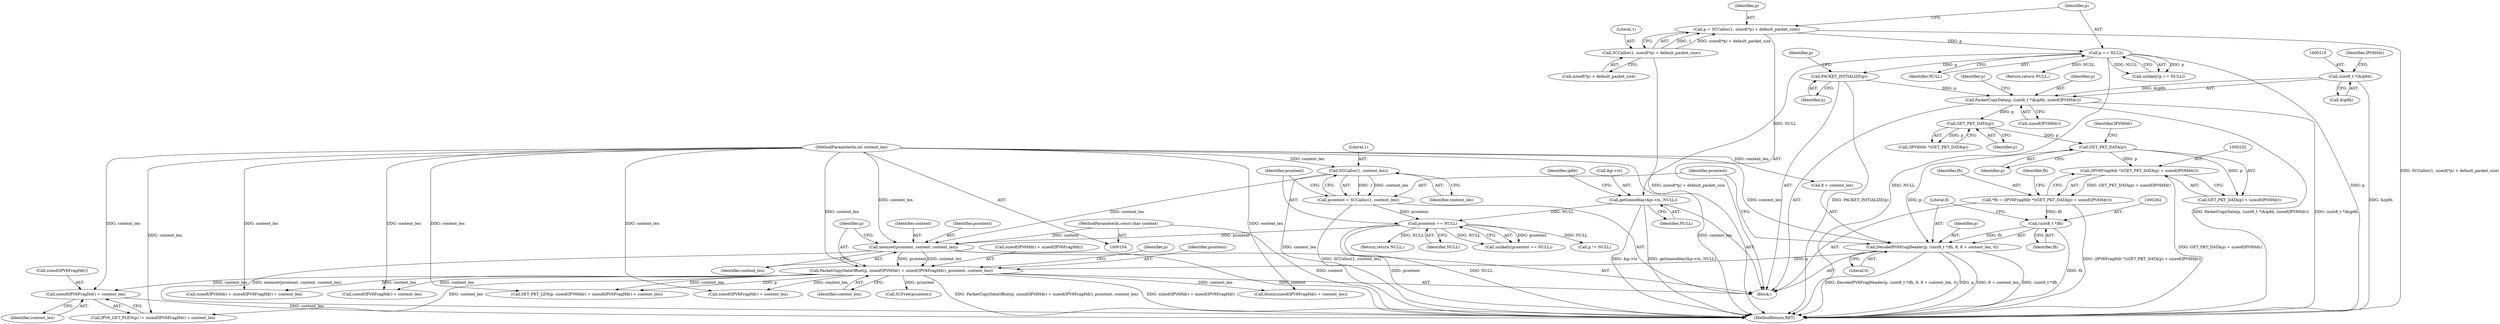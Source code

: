 digraph "1_suricata_4a04f814b15762eb446a5ead4d69d021512df6f8_13@API" {
"1000344" [label="(Call,sizeof(IPV6FragHdr) + content_len)"];
"1000109" [label="(MethodParameterIn,int content_len)"];
"1000285" [label="(Call,PacketCopyDataOffset(p, sizeof(IPV6Hdr) + sizeof(IPV6FragHdr), pcontent, content_len))"];
"1000259" [label="(Call,DecodeIPV6FragHeader(p, (uint8_t *)fh, 8, 8 + content_len, 0))"];
"1000234" [label="(Call,GET_PKT_DATA(p))"];
"1000221" [label="(Call,GET_PKT_DATA(p))"];
"1000207" [label="(Call,PacketCopyData(p, (uint8_t *)&ip6h, sizeof(IPV6Hdr)))"];
"1000133" [label="(Call,PACKET_INITIALIZE(p))"];
"1000128" [label="(Call,p == NULL)"];
"1000117" [label="(Call,p = SCCalloc(1, sizeof(*p) + default_packet_size))"];
"1000119" [label="(Call,SCCalloc(1, sizeof(*p) + default_packet_size))"];
"1000209" [label="(Call,(uint8_t *)&ip6h)"];
"1000261" [label="(Call,(uint8_t *)fh)"];
"1000229" [label="(Call,*fh = (IPV6FragHdr *)(GET_PKT_DATA(p) + sizeof(IPV6Hdr)))"];
"1000231" [label="(Call,(IPV6FragHdr *)(GET_PKT_DATA(p) + sizeof(IPV6Hdr)))"];
"1000281" [label="(Call,memset(pcontent, content, content_len))"];
"1000276" [label="(Call,pcontent == NULL)"];
"1000269" [label="(Call,pcontent = SCCalloc(1, content_len))"];
"1000271" [label="(Call,SCCalloc(1, content_len))"];
"1000135" [label="(Call,gettimeofday(&p->ts, NULL))"];
"1000108" [label="(MethodParameterIn,const char content)"];
"1000271" [label="(Call,SCCalloc(1, content_len))"];
"1000140" [label="(Identifier,NULL)"];
"1000281" [label="(Call,memset(pcontent, content, content_len))"];
"1000311" [label="(Call,htons(sizeof(IPV6FragHdr) + content_len))"];
"1000260" [label="(Identifier,p)"];
"1000273" [label="(Identifier,content_len)"];
"1000292" [label="(Identifier,pcontent)"];
"1000345" [label="(Call,sizeof(IPV6FragHdr))"];
"1000231" [label="(Call,(IPV6FragHdr *)(GET_PKT_DATA(p) + sizeof(IPV6Hdr)))"];
"1000219" [label="(Call,(IPV6Hdr *)GET_PKT_DATA(p))"];
"1000276" [label="(Call,pcontent == NULL)"];
"1000275" [label="(Call,unlikely(pcontent == NULL))"];
"1000299" [label="(Call,sizeof(IPV6FragHdr) + content_len)"];
"1000230" [label="(Identifier,fh)"];
"1000229" [label="(Call,*fh = (IPV6FragHdr *)(GET_PKT_DATA(p) + sizeof(IPV6Hdr)))"];
"1000269" [label="(Call,pcontent = SCCalloc(1, content_len))"];
"1000237" [label="(Identifier,IPV6Hdr)"];
"1000296" [label="(Call,sizeof(IPV6Hdr) + sizeof(IPV6FragHdr) + content_len)"];
"1000235" [label="(Identifier,p)"];
"1000222" [label="(Identifier,p)"];
"1000263" [label="(Identifier,fh)"];
"1000284" [label="(Identifier,content_len)"];
"1000347" [label="(Identifier,content_len)"];
"1000214" [label="(Identifier,IPV6Hdr)"];
"1000293" [label="(Identifier,content_len)"];
"1000270" [label="(Identifier,pcontent)"];
"1000233" [label="(Call,GET_PKT_DATA(p) + sizeof(IPV6Hdr))"];
"1000118" [label="(Identifier,p)"];
"1000363" [label="(MethodReturn,RET)"];
"1000303" [label="(Call,SCFree(pcontent))"];
"1000207" [label="(Call,PacketCopyData(p, (uint8_t *)&ip6h, sizeof(IPV6Hdr)))"];
"1000286" [label="(Identifier,p)"];
"1000213" [label="(Call,sizeof(IPV6Hdr))"];
"1000128" [label="(Call,p == NULL)"];
"1000108" [label="(MethodParameterIn,const char content)"];
"1000279" [label="(Return,return NULL;)"];
"1000133" [label="(Call,PACKET_INITIALIZE(p))"];
"1000344" [label="(Call,sizeof(IPV6FragHdr) + content_len)"];
"1000294" [label="(Call,SET_PKT_LEN(p, sizeof(IPV6Hdr) + sizeof(IPV6FragHdr) + content_len))"];
"1000221" [label="(Call,GET_PKT_DATA(p))"];
"1000208" [label="(Identifier,p)"];
"1000209" [label="(Call,(uint8_t *)&ip6h)"];
"1000283" [label="(Identifier,content)"];
"1000109" [label="(MethodParameterIn,int content_len)"];
"1000110" [label="(Block,)"];
"1000287" [label="(Call,sizeof(IPV6Hdr) + sizeof(IPV6FragHdr))"];
"1000131" [label="(Return,return NULL;)"];
"1000136" [label="(Call,&p->ts)"];
"1000278" [label="(Identifier,NULL)"];
"1000264" [label="(Literal,8)"];
"1000261" [label="(Call,(uint8_t *)fh)"];
"1000138" [label="(Identifier,p)"];
"1000129" [label="(Identifier,p)"];
"1000240" [label="(Identifier,fh)"];
"1000312" [label="(Call,sizeof(IPV6FragHdr) + content_len)"];
"1000217" [label="(Identifier,p)"];
"1000121" [label="(Call,sizeof(*p) + default_packet_size)"];
"1000143" [label="(Identifier,ip6h)"];
"1000295" [label="(Identifier,p)"];
"1000265" [label="(Call,8 + content_len)"];
"1000341" [label="(Call,IPV6_GET_PLEN(p) != sizeof(IPV6FragHdr) + content_len)"];
"1000130" [label="(Identifier,NULL)"];
"1000135" [label="(Call,gettimeofday(&p->ts, NULL))"];
"1000285" [label="(Call,PacketCopyDataOffset(p, sizeof(IPV6Hdr) + sizeof(IPV6FragHdr), pcontent, content_len))"];
"1000134" [label="(Identifier,p)"];
"1000282" [label="(Identifier,pcontent)"];
"1000259" [label="(Call,DecodeIPV6FragHeader(p, (uint8_t *)fh, 8, 8 + content_len, 0))"];
"1000234" [label="(Call,GET_PKT_DATA(p))"];
"1000127" [label="(Call,unlikely(p == NULL))"];
"1000356" [label="(Call,p != NULL)"];
"1000277" [label="(Identifier,pcontent)"];
"1000117" [label="(Call,p = SCCalloc(1, sizeof(*p) + default_packet_size))"];
"1000120" [label="(Literal,1)"];
"1000272" [label="(Literal,1)"];
"1000119" [label="(Call,SCCalloc(1, sizeof(*p) + default_packet_size))"];
"1000211" [label="(Call,&ip6h)"];
"1000268" [label="(Literal,0)"];
"1000344" -> "1000341"  [label="AST: "];
"1000344" -> "1000347"  [label="CFG: "];
"1000345" -> "1000344"  [label="AST: "];
"1000347" -> "1000344"  [label="AST: "];
"1000341" -> "1000344"  [label="CFG: "];
"1000344" -> "1000363"  [label="DDG: content_len"];
"1000109" -> "1000344"  [label="DDG: content_len"];
"1000285" -> "1000344"  [label="DDG: content_len"];
"1000109" -> "1000104"  [label="AST: "];
"1000109" -> "1000363"  [label="DDG: content_len"];
"1000109" -> "1000259"  [label="DDG: content_len"];
"1000109" -> "1000265"  [label="DDG: content_len"];
"1000109" -> "1000271"  [label="DDG: content_len"];
"1000109" -> "1000281"  [label="DDG: content_len"];
"1000109" -> "1000285"  [label="DDG: content_len"];
"1000109" -> "1000294"  [label="DDG: content_len"];
"1000109" -> "1000296"  [label="DDG: content_len"];
"1000109" -> "1000299"  [label="DDG: content_len"];
"1000109" -> "1000311"  [label="DDG: content_len"];
"1000109" -> "1000312"  [label="DDG: content_len"];
"1000109" -> "1000341"  [label="DDG: content_len"];
"1000285" -> "1000110"  [label="AST: "];
"1000285" -> "1000293"  [label="CFG: "];
"1000286" -> "1000285"  [label="AST: "];
"1000287" -> "1000285"  [label="AST: "];
"1000292" -> "1000285"  [label="AST: "];
"1000293" -> "1000285"  [label="AST: "];
"1000295" -> "1000285"  [label="CFG: "];
"1000285" -> "1000363"  [label="DDG: PacketCopyDataOffset(p, sizeof(IPV6Hdr) + sizeof(IPV6FragHdr), pcontent, content_len)"];
"1000285" -> "1000363"  [label="DDG: sizeof(IPV6Hdr) + sizeof(IPV6FragHdr)"];
"1000259" -> "1000285"  [label="DDG: p"];
"1000281" -> "1000285"  [label="DDG: pcontent"];
"1000281" -> "1000285"  [label="DDG: content_len"];
"1000285" -> "1000294"  [label="DDG: p"];
"1000285" -> "1000294"  [label="DDG: content_len"];
"1000285" -> "1000296"  [label="DDG: content_len"];
"1000285" -> "1000299"  [label="DDG: content_len"];
"1000285" -> "1000303"  [label="DDG: pcontent"];
"1000285" -> "1000311"  [label="DDG: content_len"];
"1000285" -> "1000312"  [label="DDG: content_len"];
"1000285" -> "1000341"  [label="DDG: content_len"];
"1000259" -> "1000110"  [label="AST: "];
"1000259" -> "1000268"  [label="CFG: "];
"1000260" -> "1000259"  [label="AST: "];
"1000261" -> "1000259"  [label="AST: "];
"1000264" -> "1000259"  [label="AST: "];
"1000265" -> "1000259"  [label="AST: "];
"1000268" -> "1000259"  [label="AST: "];
"1000270" -> "1000259"  [label="CFG: "];
"1000259" -> "1000363"  [label="DDG: DecodeIPV6FragHeader(p, (uint8_t *)fh, 8, 8 + content_len, 0)"];
"1000259" -> "1000363"  [label="DDG: p"];
"1000259" -> "1000363"  [label="DDG: 8 + content_len"];
"1000259" -> "1000363"  [label="DDG: (uint8_t *)fh"];
"1000234" -> "1000259"  [label="DDG: p"];
"1000261" -> "1000259"  [label="DDG: fh"];
"1000234" -> "1000233"  [label="AST: "];
"1000234" -> "1000235"  [label="CFG: "];
"1000235" -> "1000234"  [label="AST: "];
"1000237" -> "1000234"  [label="CFG: "];
"1000234" -> "1000231"  [label="DDG: p"];
"1000234" -> "1000233"  [label="DDG: p"];
"1000221" -> "1000234"  [label="DDG: p"];
"1000221" -> "1000219"  [label="AST: "];
"1000221" -> "1000222"  [label="CFG: "];
"1000222" -> "1000221"  [label="AST: "];
"1000219" -> "1000221"  [label="CFG: "];
"1000221" -> "1000219"  [label="DDG: p"];
"1000207" -> "1000221"  [label="DDG: p"];
"1000207" -> "1000110"  [label="AST: "];
"1000207" -> "1000213"  [label="CFG: "];
"1000208" -> "1000207"  [label="AST: "];
"1000209" -> "1000207"  [label="AST: "];
"1000213" -> "1000207"  [label="AST: "];
"1000217" -> "1000207"  [label="CFG: "];
"1000207" -> "1000363"  [label="DDG: (uint8_t *)&ip6h"];
"1000207" -> "1000363"  [label="DDG: PacketCopyData(p, (uint8_t *)&ip6h, sizeof(IPV6Hdr))"];
"1000133" -> "1000207"  [label="DDG: p"];
"1000209" -> "1000207"  [label="DDG: &ip6h"];
"1000133" -> "1000110"  [label="AST: "];
"1000133" -> "1000134"  [label="CFG: "];
"1000134" -> "1000133"  [label="AST: "];
"1000138" -> "1000133"  [label="CFG: "];
"1000133" -> "1000363"  [label="DDG: PACKET_INITIALIZE(p)"];
"1000128" -> "1000133"  [label="DDG: p"];
"1000128" -> "1000127"  [label="AST: "];
"1000128" -> "1000130"  [label="CFG: "];
"1000129" -> "1000128"  [label="AST: "];
"1000130" -> "1000128"  [label="AST: "];
"1000127" -> "1000128"  [label="CFG: "];
"1000128" -> "1000363"  [label="DDG: NULL"];
"1000128" -> "1000363"  [label="DDG: p"];
"1000128" -> "1000127"  [label="DDG: p"];
"1000128" -> "1000127"  [label="DDG: NULL"];
"1000117" -> "1000128"  [label="DDG: p"];
"1000128" -> "1000131"  [label="DDG: NULL"];
"1000128" -> "1000135"  [label="DDG: NULL"];
"1000117" -> "1000110"  [label="AST: "];
"1000117" -> "1000119"  [label="CFG: "];
"1000118" -> "1000117"  [label="AST: "];
"1000119" -> "1000117"  [label="AST: "];
"1000129" -> "1000117"  [label="CFG: "];
"1000117" -> "1000363"  [label="DDG: SCCalloc(1, sizeof(*p) + default_packet_size)"];
"1000119" -> "1000117"  [label="DDG: 1"];
"1000119" -> "1000117"  [label="DDG: sizeof(*p) + default_packet_size"];
"1000119" -> "1000121"  [label="CFG: "];
"1000120" -> "1000119"  [label="AST: "];
"1000121" -> "1000119"  [label="AST: "];
"1000119" -> "1000363"  [label="DDG: sizeof(*p) + default_packet_size"];
"1000209" -> "1000211"  [label="CFG: "];
"1000210" -> "1000209"  [label="AST: "];
"1000211" -> "1000209"  [label="AST: "];
"1000214" -> "1000209"  [label="CFG: "];
"1000209" -> "1000363"  [label="DDG: &ip6h"];
"1000261" -> "1000263"  [label="CFG: "];
"1000262" -> "1000261"  [label="AST: "];
"1000263" -> "1000261"  [label="AST: "];
"1000264" -> "1000261"  [label="CFG: "];
"1000261" -> "1000363"  [label="DDG: fh"];
"1000229" -> "1000261"  [label="DDG: fh"];
"1000229" -> "1000110"  [label="AST: "];
"1000229" -> "1000231"  [label="CFG: "];
"1000230" -> "1000229"  [label="AST: "];
"1000231" -> "1000229"  [label="AST: "];
"1000240" -> "1000229"  [label="CFG: "];
"1000229" -> "1000363"  [label="DDG: (IPV6FragHdr *)(GET_PKT_DATA(p) + sizeof(IPV6Hdr))"];
"1000231" -> "1000229"  [label="DDG: GET_PKT_DATA(p) + sizeof(IPV6Hdr)"];
"1000231" -> "1000233"  [label="CFG: "];
"1000232" -> "1000231"  [label="AST: "];
"1000233" -> "1000231"  [label="AST: "];
"1000231" -> "1000363"  [label="DDG: GET_PKT_DATA(p) + sizeof(IPV6Hdr)"];
"1000281" -> "1000110"  [label="AST: "];
"1000281" -> "1000284"  [label="CFG: "];
"1000282" -> "1000281"  [label="AST: "];
"1000283" -> "1000281"  [label="AST: "];
"1000284" -> "1000281"  [label="AST: "];
"1000286" -> "1000281"  [label="CFG: "];
"1000281" -> "1000363"  [label="DDG: memset(pcontent, content, content_len)"];
"1000281" -> "1000363"  [label="DDG: content"];
"1000276" -> "1000281"  [label="DDG: pcontent"];
"1000108" -> "1000281"  [label="DDG: content"];
"1000271" -> "1000281"  [label="DDG: content_len"];
"1000276" -> "1000275"  [label="AST: "];
"1000276" -> "1000278"  [label="CFG: "];
"1000277" -> "1000276"  [label="AST: "];
"1000278" -> "1000276"  [label="AST: "];
"1000275" -> "1000276"  [label="CFG: "];
"1000276" -> "1000363"  [label="DDG: NULL"];
"1000276" -> "1000363"  [label="DDG: pcontent"];
"1000276" -> "1000275"  [label="DDG: pcontent"];
"1000276" -> "1000275"  [label="DDG: NULL"];
"1000269" -> "1000276"  [label="DDG: pcontent"];
"1000135" -> "1000276"  [label="DDG: NULL"];
"1000276" -> "1000279"  [label="DDG: NULL"];
"1000276" -> "1000356"  [label="DDG: NULL"];
"1000269" -> "1000110"  [label="AST: "];
"1000269" -> "1000271"  [label="CFG: "];
"1000270" -> "1000269"  [label="AST: "];
"1000271" -> "1000269"  [label="AST: "];
"1000277" -> "1000269"  [label="CFG: "];
"1000269" -> "1000363"  [label="DDG: SCCalloc(1, content_len)"];
"1000271" -> "1000269"  [label="DDG: 1"];
"1000271" -> "1000269"  [label="DDG: content_len"];
"1000271" -> "1000273"  [label="CFG: "];
"1000272" -> "1000271"  [label="AST: "];
"1000273" -> "1000271"  [label="AST: "];
"1000271" -> "1000363"  [label="DDG: content_len"];
"1000135" -> "1000110"  [label="AST: "];
"1000135" -> "1000140"  [label="CFG: "];
"1000136" -> "1000135"  [label="AST: "];
"1000140" -> "1000135"  [label="AST: "];
"1000143" -> "1000135"  [label="CFG: "];
"1000135" -> "1000363"  [label="DDG: gettimeofday(&p->ts, NULL)"];
"1000135" -> "1000363"  [label="DDG: &p->ts"];
"1000108" -> "1000104"  [label="AST: "];
"1000108" -> "1000363"  [label="DDG: content"];
}
